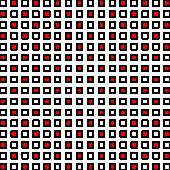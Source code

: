 size(0,3cm);
real s=2.0;
int xm = 16;
int ym = 16;
int yskip = 2;
for (int i = 0; i < xm; ++i)
{
  for (int j = 0; j < ym; ++j)
  {
    if ((j + i) % yskip == 0)
    {
      filldraw(shift(i*s,j*s)*unitsquare, red);
    }
    else
    {
      draw(shift(i*s,j*s)*unitsquare);
    }
  }
}


